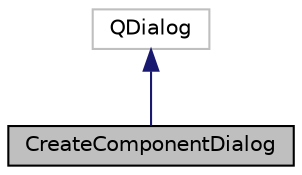 digraph "CreateComponentDialog"
{
 // LATEX_PDF_SIZE
  edge [fontname="Helvetica",fontsize="10",labelfontname="Helvetica",labelfontsize="10"];
  node [fontname="Helvetica",fontsize="10",shape=record];
  Node1 [label="CreateComponentDialog",height=0.2,width=0.4,color="black", fillcolor="grey75", style="filled", fontcolor="black",tooltip="Class representing the dialog for creating a new component."];
  Node2 -> Node1 [dir="back",color="midnightblue",fontsize="10",style="solid",fontname="Helvetica"];
  Node2 [label="QDialog",height=0.2,width=0.4,color="grey75", fillcolor="white", style="filled",tooltip=" "];
}
